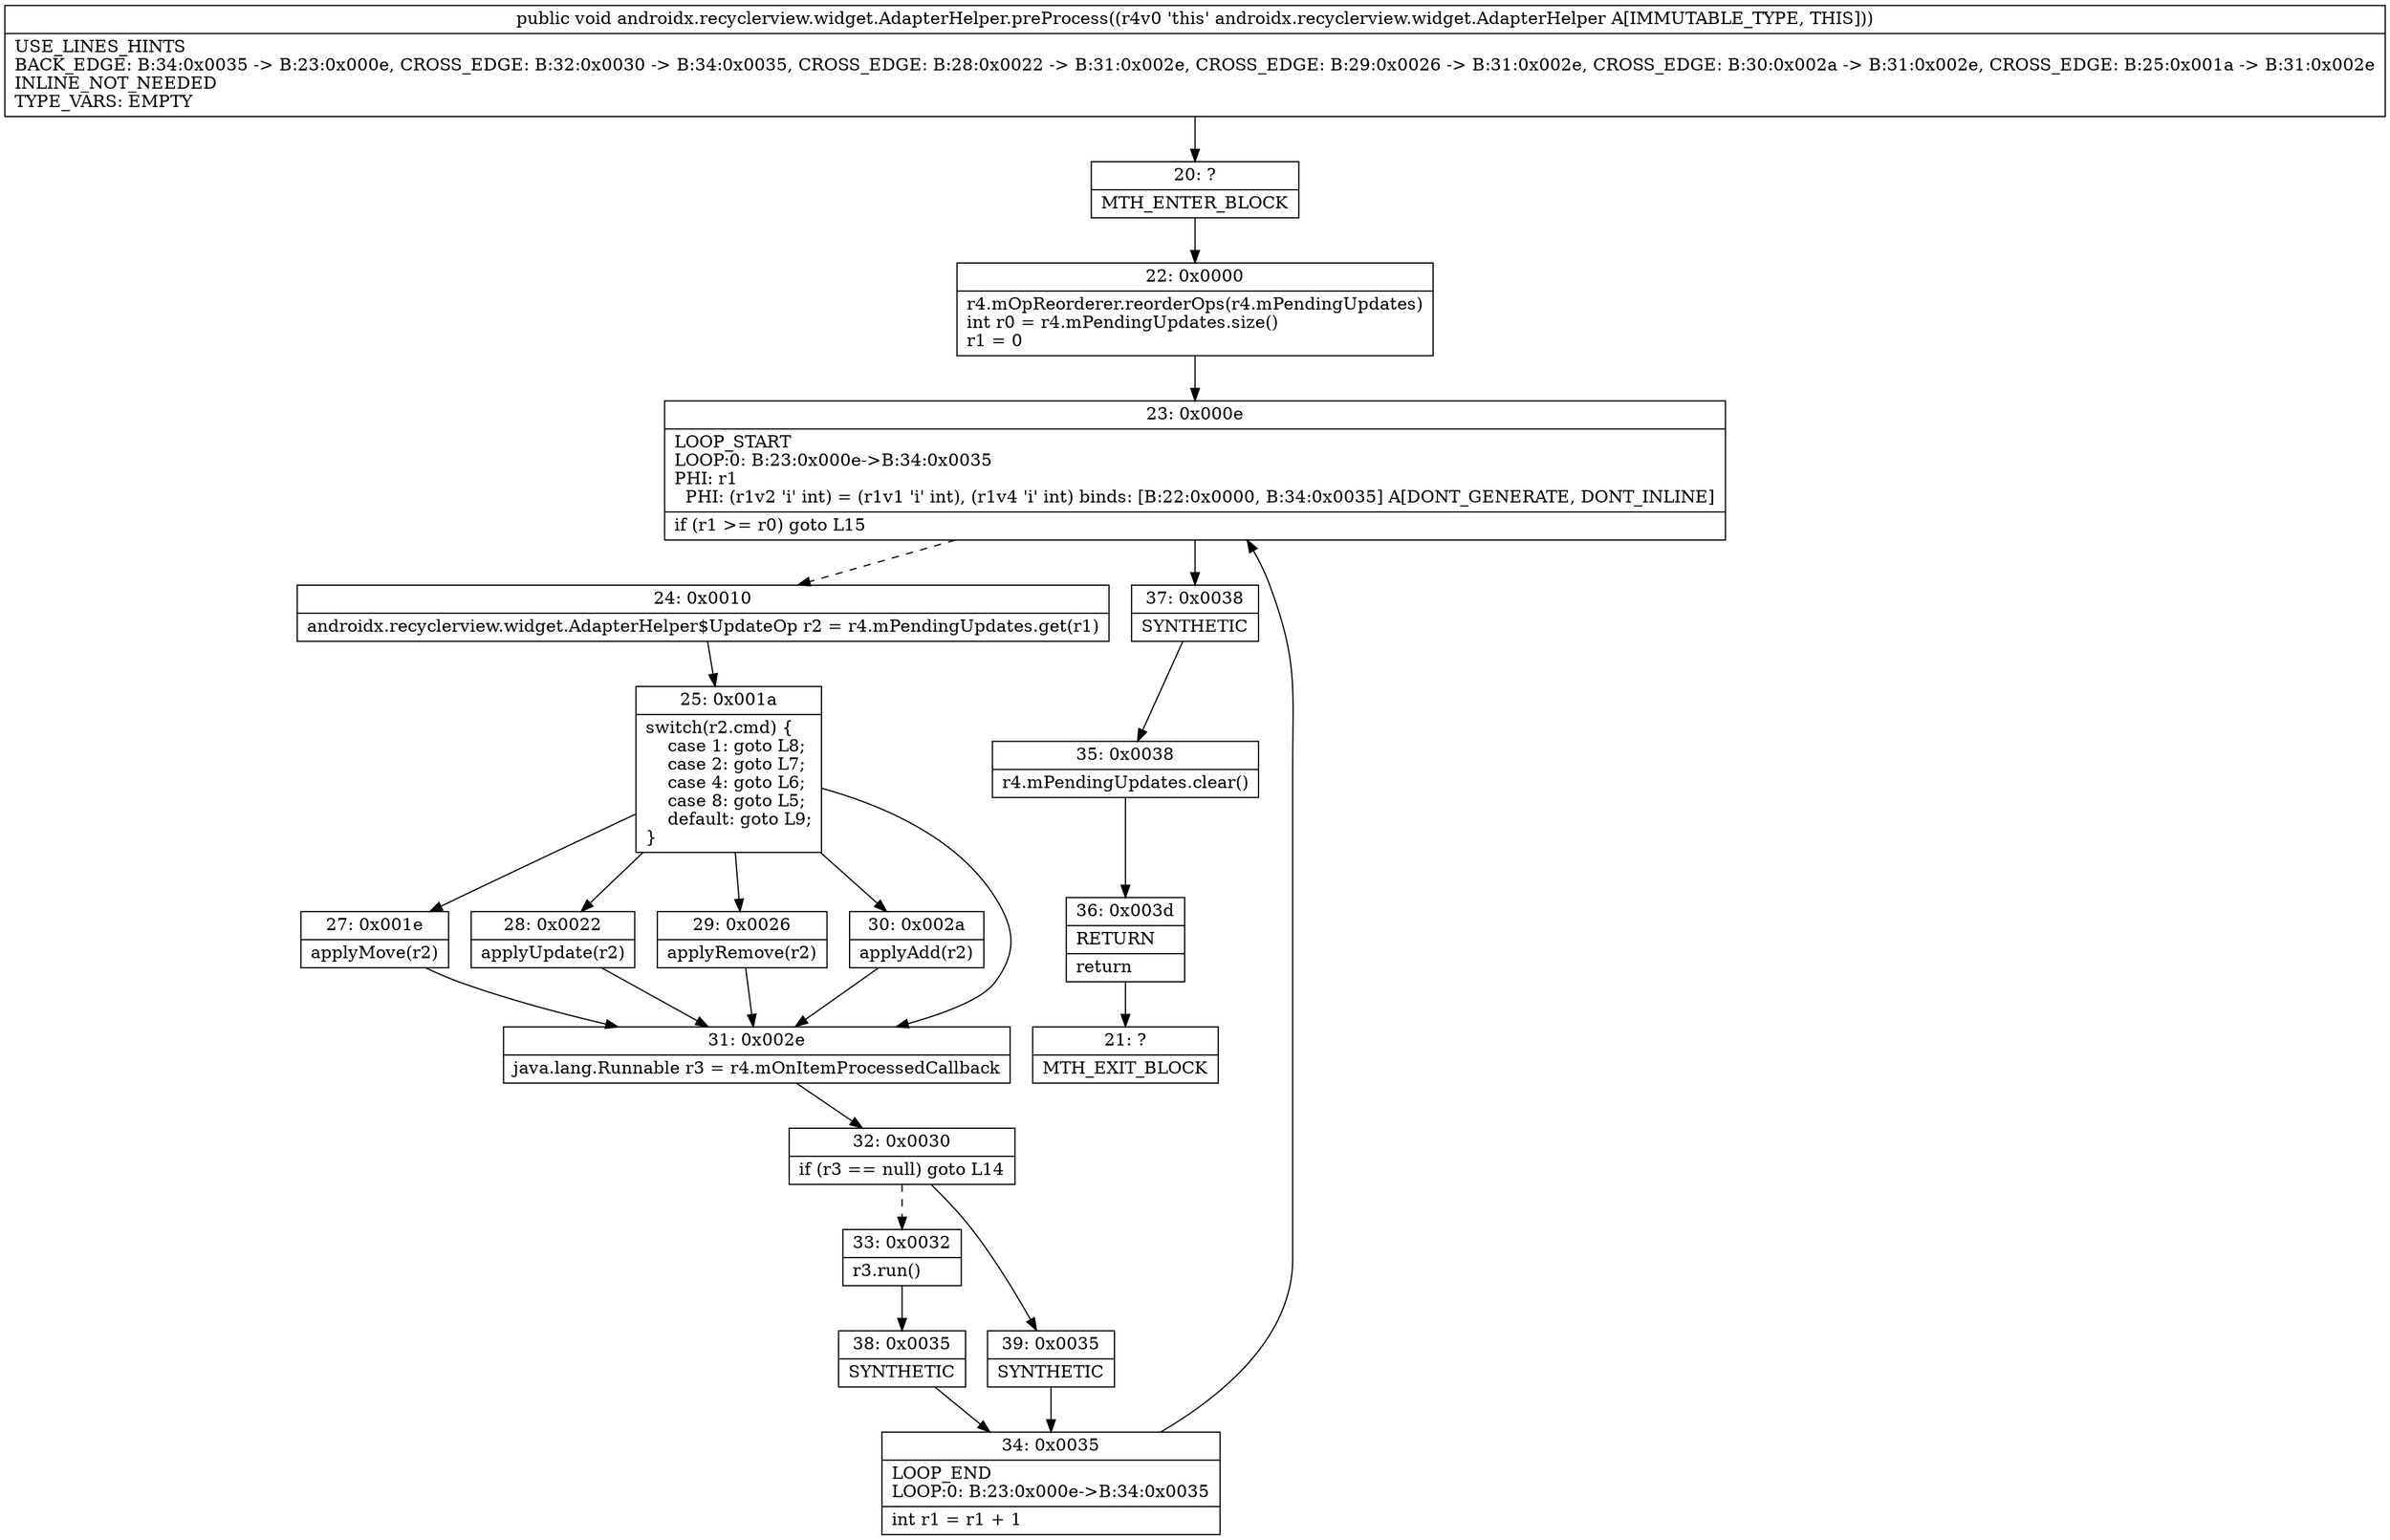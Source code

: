 digraph "CFG forandroidx.recyclerview.widget.AdapterHelper.preProcess()V" {
Node_20 [shape=record,label="{20\:\ ?|MTH_ENTER_BLOCK\l}"];
Node_22 [shape=record,label="{22\:\ 0x0000|r4.mOpReorderer.reorderOps(r4.mPendingUpdates)\lint r0 = r4.mPendingUpdates.size()\lr1 = 0\l}"];
Node_23 [shape=record,label="{23\:\ 0x000e|LOOP_START\lLOOP:0: B:23:0x000e\-\>B:34:0x0035\lPHI: r1 \l  PHI: (r1v2 'i' int) = (r1v1 'i' int), (r1v4 'i' int) binds: [B:22:0x0000, B:34:0x0035] A[DONT_GENERATE, DONT_INLINE]\l|if (r1 \>= r0) goto L15\l}"];
Node_24 [shape=record,label="{24\:\ 0x0010|androidx.recyclerview.widget.AdapterHelper$UpdateOp r2 = r4.mPendingUpdates.get(r1)\l}"];
Node_25 [shape=record,label="{25\:\ 0x001a|switch(r2.cmd) \{\l    case 1: goto L8;\l    case 2: goto L7;\l    case 4: goto L6;\l    case 8: goto L5;\l    default: goto L9;\l\}\l}"];
Node_27 [shape=record,label="{27\:\ 0x001e|applyMove(r2)\l}"];
Node_28 [shape=record,label="{28\:\ 0x0022|applyUpdate(r2)\l}"];
Node_29 [shape=record,label="{29\:\ 0x0026|applyRemove(r2)\l}"];
Node_30 [shape=record,label="{30\:\ 0x002a|applyAdd(r2)\l}"];
Node_31 [shape=record,label="{31\:\ 0x002e|java.lang.Runnable r3 = r4.mOnItemProcessedCallback\l}"];
Node_32 [shape=record,label="{32\:\ 0x0030|if (r3 == null) goto L14\l}"];
Node_33 [shape=record,label="{33\:\ 0x0032|r3.run()\l}"];
Node_38 [shape=record,label="{38\:\ 0x0035|SYNTHETIC\l}"];
Node_34 [shape=record,label="{34\:\ 0x0035|LOOP_END\lLOOP:0: B:23:0x000e\-\>B:34:0x0035\l|int r1 = r1 + 1\l}"];
Node_39 [shape=record,label="{39\:\ 0x0035|SYNTHETIC\l}"];
Node_37 [shape=record,label="{37\:\ 0x0038|SYNTHETIC\l}"];
Node_35 [shape=record,label="{35\:\ 0x0038|r4.mPendingUpdates.clear()\l}"];
Node_36 [shape=record,label="{36\:\ 0x003d|RETURN\l|return\l}"];
Node_21 [shape=record,label="{21\:\ ?|MTH_EXIT_BLOCK\l}"];
MethodNode[shape=record,label="{public void androidx.recyclerview.widget.AdapterHelper.preProcess((r4v0 'this' androidx.recyclerview.widget.AdapterHelper A[IMMUTABLE_TYPE, THIS]))  | USE_LINES_HINTS\lBACK_EDGE: B:34:0x0035 \-\> B:23:0x000e, CROSS_EDGE: B:32:0x0030 \-\> B:34:0x0035, CROSS_EDGE: B:28:0x0022 \-\> B:31:0x002e, CROSS_EDGE: B:29:0x0026 \-\> B:31:0x002e, CROSS_EDGE: B:30:0x002a \-\> B:31:0x002e, CROSS_EDGE: B:25:0x001a \-\> B:31:0x002e\lINLINE_NOT_NEEDED\lTYPE_VARS: EMPTY\l}"];
MethodNode -> Node_20;Node_20 -> Node_22;
Node_22 -> Node_23;
Node_23 -> Node_24[style=dashed];
Node_23 -> Node_37;
Node_24 -> Node_25;
Node_25 -> Node_27;
Node_25 -> Node_28;
Node_25 -> Node_29;
Node_25 -> Node_30;
Node_25 -> Node_31;
Node_27 -> Node_31;
Node_28 -> Node_31;
Node_29 -> Node_31;
Node_30 -> Node_31;
Node_31 -> Node_32;
Node_32 -> Node_33[style=dashed];
Node_32 -> Node_39;
Node_33 -> Node_38;
Node_38 -> Node_34;
Node_34 -> Node_23;
Node_39 -> Node_34;
Node_37 -> Node_35;
Node_35 -> Node_36;
Node_36 -> Node_21;
}

